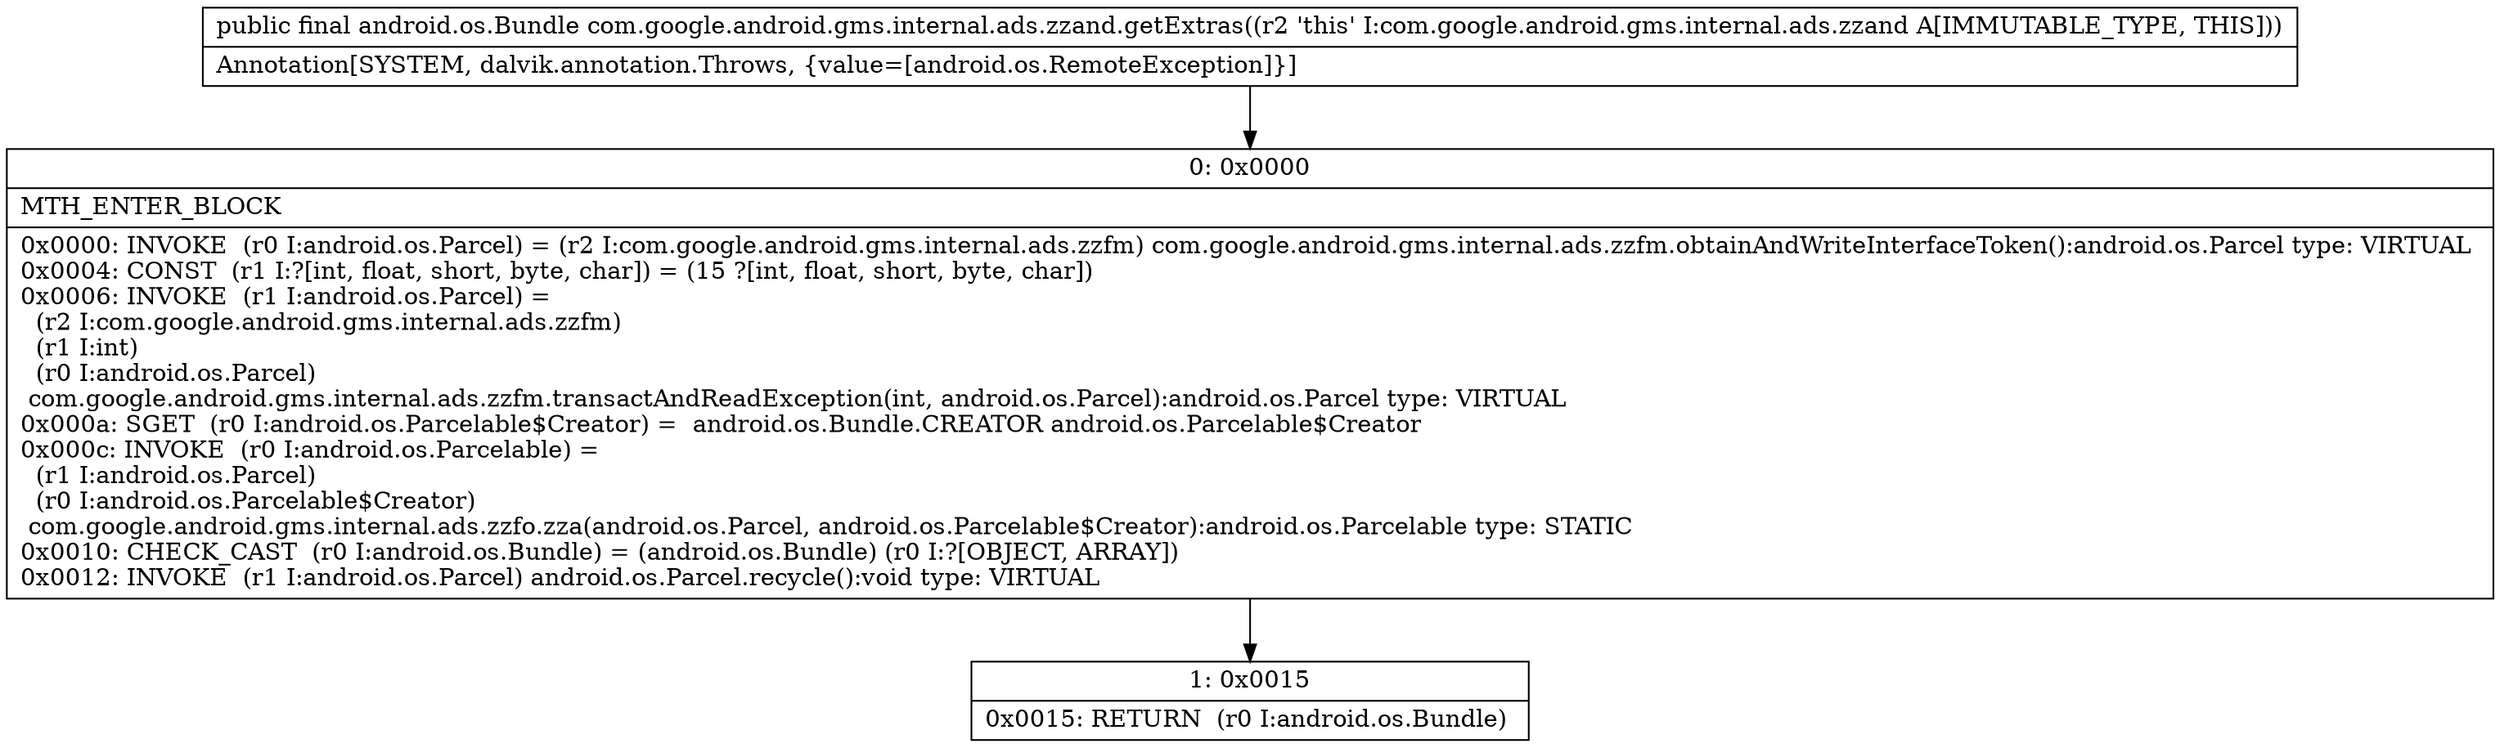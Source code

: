 digraph "CFG forcom.google.android.gms.internal.ads.zzand.getExtras()Landroid\/os\/Bundle;" {
Node_0 [shape=record,label="{0\:\ 0x0000|MTH_ENTER_BLOCK\l|0x0000: INVOKE  (r0 I:android.os.Parcel) = (r2 I:com.google.android.gms.internal.ads.zzfm) com.google.android.gms.internal.ads.zzfm.obtainAndWriteInterfaceToken():android.os.Parcel type: VIRTUAL \l0x0004: CONST  (r1 I:?[int, float, short, byte, char]) = (15 ?[int, float, short, byte, char]) \l0x0006: INVOKE  (r1 I:android.os.Parcel) = \l  (r2 I:com.google.android.gms.internal.ads.zzfm)\l  (r1 I:int)\l  (r0 I:android.os.Parcel)\l com.google.android.gms.internal.ads.zzfm.transactAndReadException(int, android.os.Parcel):android.os.Parcel type: VIRTUAL \l0x000a: SGET  (r0 I:android.os.Parcelable$Creator) =  android.os.Bundle.CREATOR android.os.Parcelable$Creator \l0x000c: INVOKE  (r0 I:android.os.Parcelable) = \l  (r1 I:android.os.Parcel)\l  (r0 I:android.os.Parcelable$Creator)\l com.google.android.gms.internal.ads.zzfo.zza(android.os.Parcel, android.os.Parcelable$Creator):android.os.Parcelable type: STATIC \l0x0010: CHECK_CAST  (r0 I:android.os.Bundle) = (android.os.Bundle) (r0 I:?[OBJECT, ARRAY]) \l0x0012: INVOKE  (r1 I:android.os.Parcel) android.os.Parcel.recycle():void type: VIRTUAL \l}"];
Node_1 [shape=record,label="{1\:\ 0x0015|0x0015: RETURN  (r0 I:android.os.Bundle) \l}"];
MethodNode[shape=record,label="{public final android.os.Bundle com.google.android.gms.internal.ads.zzand.getExtras((r2 'this' I:com.google.android.gms.internal.ads.zzand A[IMMUTABLE_TYPE, THIS]))  | Annotation[SYSTEM, dalvik.annotation.Throws, \{value=[android.os.RemoteException]\}]\l}"];
MethodNode -> Node_0;
Node_0 -> Node_1;
}

